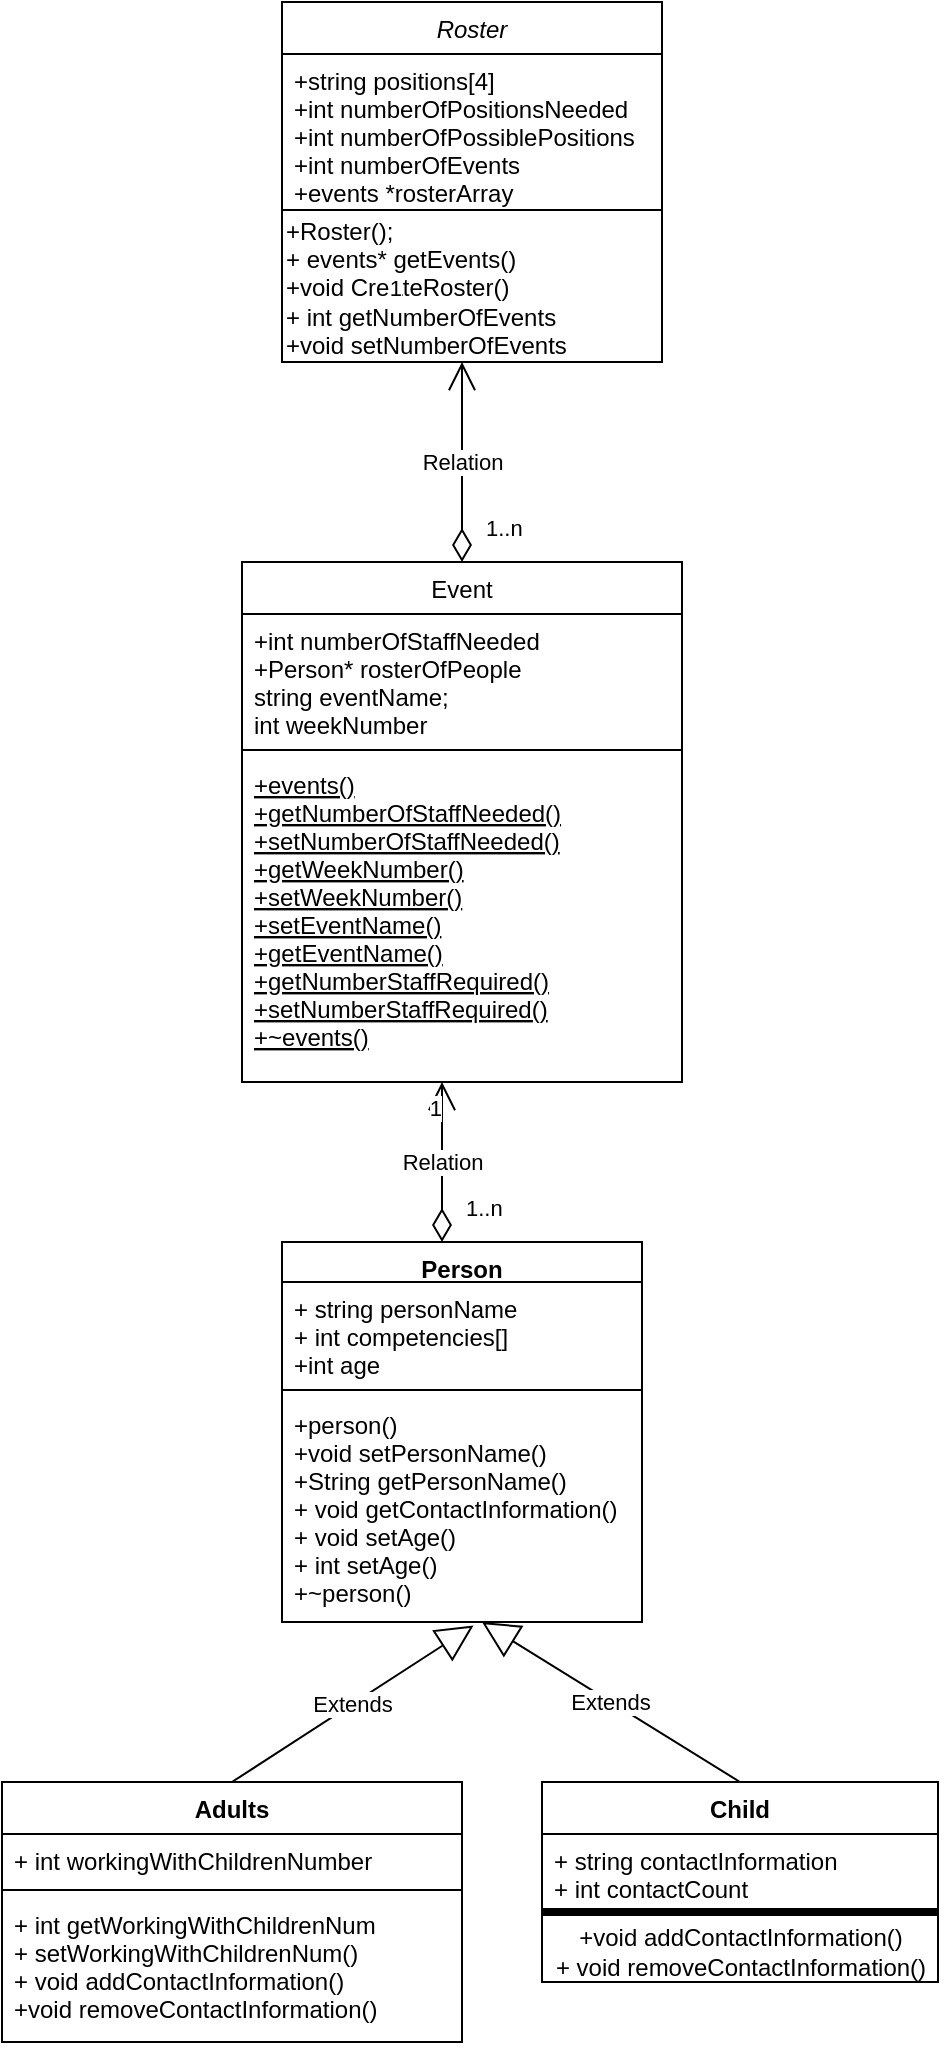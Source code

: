 <mxfile>
    <diagram id="C5RBs43oDa-KdzZeNtuy" name="Page-1">
        <mxGraphModel dx="1060" dy="272" grid="1" gridSize="10" guides="1" tooltips="1" connect="1" arrows="1" fold="1" page="1" pageScale="1" pageWidth="827" pageHeight="1169" math="0" shadow="0">
            <root>
                <mxCell id="WIyWlLk6GJQsqaUBKTNV-0"/>
                <mxCell id="WIyWlLk6GJQsqaUBKTNV-1" parent="WIyWlLk6GJQsqaUBKTNV-0"/>
                <mxCell id="zkfFHV4jXpPFQw0GAbJ--0" value="Roster" style="swimlane;fontStyle=2;align=center;verticalAlign=top;childLayout=stackLayout;horizontal=1;startSize=26;horizontalStack=0;resizeParent=1;resizeLast=0;collapsible=1;marginBottom=0;rounded=0;shadow=0;strokeWidth=1;" parent="WIyWlLk6GJQsqaUBKTNV-1" vertex="1">
                    <mxGeometry x="210" y="20" width="190" height="180" as="geometry">
                        <mxRectangle x="230" y="140" width="160" height="26" as="alternateBounds"/>
                    </mxGeometry>
                </mxCell>
                <mxCell id="1" value="+string positions[4]&#10;+int numberOfPositionsNeeded&#10;+int numberOfPossiblePositions&#10;+int numberOfEvents&#10;+events *rosterArray" style="text;align=left;verticalAlign=top;spacingLeft=4;spacingRight=4;overflow=hidden;rotatable=0;points=[[0,0.5],[1,0.5]];portConstraint=eastwest;" parent="zkfFHV4jXpPFQw0GAbJ--0" vertex="1">
                    <mxGeometry y="26" width="190" height="74" as="geometry"/>
                </mxCell>
                <mxCell id="zkfFHV4jXpPFQw0GAbJ--4" value="" style="line;html=1;strokeWidth=1;align=left;verticalAlign=middle;spacingTop=-1;spacingLeft=3;spacingRight=3;rotatable=0;labelPosition=right;points=[];portConstraint=eastwest;" parent="zkfFHV4jXpPFQw0GAbJ--0" vertex="1">
                    <mxGeometry y="100" width="190" height="8" as="geometry"/>
                </mxCell>
                <mxCell id="PKsJKQqPV7YX6nOiL1vu-18" value="+Roster();&lt;br&gt;+ events* getEvents()&lt;br&gt;+void CreateRoster()&lt;br&gt;+ int getNumberOfEvents&lt;br&gt;+void setNumberOfEvents" style="text;html=1;align=left;verticalAlign=middle;resizable=0;points=[];autosize=1;strokeColor=none;fillColor=none;" parent="zkfFHV4jXpPFQw0GAbJ--0" vertex="1">
                    <mxGeometry y="108" width="190" height="70" as="geometry"/>
                </mxCell>
                <mxCell id="zkfFHV4jXpPFQw0GAbJ--6" value="Event" style="swimlane;fontStyle=0;align=center;verticalAlign=top;childLayout=stackLayout;horizontal=1;startSize=26;horizontalStack=0;resizeParent=1;resizeLast=0;collapsible=1;marginBottom=0;rounded=0;shadow=0;strokeWidth=1;" parent="WIyWlLk6GJQsqaUBKTNV-1" vertex="1">
                    <mxGeometry x="190" y="300" width="220" height="260" as="geometry">
                        <mxRectangle x="130" y="380" width="160" height="26" as="alternateBounds"/>
                    </mxGeometry>
                </mxCell>
                <mxCell id="zkfFHV4jXpPFQw0GAbJ--7" value="+int numberOfStaffNeeded&#10;+Person* rosterOfPeople&#10;string eventName;&#10;int weekNumber" style="text;align=left;verticalAlign=top;spacingLeft=4;spacingRight=4;overflow=hidden;rotatable=0;points=[[0,0.5],[1,0.5]];portConstraint=eastwest;" parent="zkfFHV4jXpPFQw0GAbJ--6" vertex="1">
                    <mxGeometry y="26" width="220" height="64" as="geometry"/>
                </mxCell>
                <mxCell id="zkfFHV4jXpPFQw0GAbJ--9" value="" style="line;html=1;strokeWidth=1;align=left;verticalAlign=middle;spacingTop=-1;spacingLeft=3;spacingRight=3;rotatable=0;labelPosition=right;points=[];portConstraint=eastwest;" parent="zkfFHV4jXpPFQw0GAbJ--6" vertex="1">
                    <mxGeometry y="90" width="220" height="8" as="geometry"/>
                </mxCell>
                <mxCell id="zkfFHV4jXpPFQw0GAbJ--10" value="+events()&#10;+getNumberOfStaffNeeded()&#10;+setNumberOfStaffNeeded()&#10;+getWeekNumber()&#10;+setWeekNumber()&#10;+setEventName()&#10;+getEventName()&#10;+getNumberStaffRequired()&#10;+setNumberStaffRequired()&#10;+~events()&#10;&#10;" style="text;align=left;verticalAlign=top;spacingLeft=4;spacingRight=4;overflow=hidden;rotatable=0;points=[[0,0.5],[1,0.5]];portConstraint=eastwest;fontStyle=4" parent="zkfFHV4jXpPFQw0GAbJ--6" vertex="1">
                    <mxGeometry y="98" width="220" height="160" as="geometry"/>
                </mxCell>
                <mxCell id="PKsJKQqPV7YX6nOiL1vu-0" value="Person" style="swimlane;fontStyle=1;align=center;verticalAlign=top;childLayout=stackLayout;horizontal=1;startSize=20;horizontalStack=0;resizeParent=1;resizeParentMax=0;resizeLast=0;collapsible=1;marginBottom=0;" parent="WIyWlLk6GJQsqaUBKTNV-1" vertex="1">
                    <mxGeometry x="210" y="640" width="180" height="190" as="geometry"/>
                </mxCell>
                <mxCell id="PKsJKQqPV7YX6nOiL1vu-1" value="+ string personName&#10;+ int competencies[]&#10;+int age&#10;" style="text;strokeColor=none;fillColor=none;align=left;verticalAlign=top;spacingLeft=4;spacingRight=4;overflow=hidden;rotatable=0;points=[[0,0.5],[1,0.5]];portConstraint=eastwest;" parent="PKsJKQqPV7YX6nOiL1vu-0" vertex="1">
                    <mxGeometry y="20" width="180" height="50" as="geometry"/>
                </mxCell>
                <mxCell id="PKsJKQqPV7YX6nOiL1vu-2" value="" style="line;strokeWidth=1;fillColor=none;align=left;verticalAlign=middle;spacingTop=-1;spacingLeft=3;spacingRight=3;rotatable=0;labelPosition=right;points=[];portConstraint=eastwest;" parent="PKsJKQqPV7YX6nOiL1vu-0" vertex="1">
                    <mxGeometry y="70" width="180" height="8" as="geometry"/>
                </mxCell>
                <mxCell id="PKsJKQqPV7YX6nOiL1vu-3" value="+person()&#10;+void setPersonName()&#10;+String getPersonName()&#10;+ void getContactInformation()&#10;+ void setAge()&#10;+ int setAge()&#10;+~person()&#10;&#10;" style="text;strokeColor=none;fillColor=none;align=left;verticalAlign=top;spacingLeft=4;spacingRight=4;overflow=hidden;rotatable=0;points=[[0,0.5],[1,0.5]];portConstraint=eastwest;" parent="PKsJKQqPV7YX6nOiL1vu-0" vertex="1">
                    <mxGeometry y="78" width="180" height="112" as="geometry"/>
                </mxCell>
                <mxCell id="PKsJKQqPV7YX6nOiL1vu-4" value="Child" style="swimlane;fontStyle=1;align=center;verticalAlign=top;childLayout=stackLayout;horizontal=1;startSize=26;horizontalStack=0;resizeParent=1;resizeParentMax=0;resizeLast=0;collapsible=1;marginBottom=0;" parent="WIyWlLk6GJQsqaUBKTNV-1" vertex="1">
                    <mxGeometry x="340" y="910" width="198" height="100" as="geometry"/>
                </mxCell>
                <mxCell id="PKsJKQqPV7YX6nOiL1vu-5" value="+ string contactInformation&#10;+ int contactCount" style="text;strokeColor=none;fillColor=none;align=left;verticalAlign=top;spacingLeft=4;spacingRight=4;overflow=hidden;rotatable=0;points=[[0,0.5],[1,0.5]];portConstraint=eastwest;" parent="PKsJKQqPV7YX6nOiL1vu-4" vertex="1">
                    <mxGeometry y="26" width="198" height="34" as="geometry"/>
                </mxCell>
                <mxCell id="4" value="" style="line;strokeWidth=4;html=1;perimeter=backbonePerimeter;points=[];outlineConnect=0;" parent="PKsJKQqPV7YX6nOiL1vu-4" vertex="1">
                    <mxGeometry y="60" width="198" height="10" as="geometry"/>
                </mxCell>
                <mxCell id="3" value="+void addContactInformation()&lt;br&gt;+ void removeContactInformation()" style="text;html=1;align=center;verticalAlign=middle;resizable=0;points=[];autosize=1;strokeColor=none;" parent="PKsJKQqPV7YX6nOiL1vu-4" vertex="1">
                    <mxGeometry y="70" width="198" height="30" as="geometry"/>
                </mxCell>
                <mxCell id="PKsJKQqPV7YX6nOiL1vu-8" value="Adults" style="swimlane;fontStyle=1;align=center;verticalAlign=top;childLayout=stackLayout;horizontal=1;startSize=26;horizontalStack=0;resizeParent=1;resizeParentMax=0;resizeLast=0;collapsible=1;marginBottom=0;" parent="WIyWlLk6GJQsqaUBKTNV-1" vertex="1">
                    <mxGeometry x="70" y="910" width="230" height="130" as="geometry"/>
                </mxCell>
                <mxCell id="ljBFtL3j8um4c9siC0ev-3" value="+ int workingWithChildrenNumber" style="text;strokeColor=none;fillColor=none;align=left;verticalAlign=top;spacingLeft=4;spacingRight=4;overflow=hidden;rotatable=0;points=[[0,0.5],[1,0.5]];portConstraint=eastwest;" parent="PKsJKQqPV7YX6nOiL1vu-8" vertex="1">
                    <mxGeometry y="26" width="230" height="24" as="geometry"/>
                </mxCell>
                <mxCell id="PKsJKQqPV7YX6nOiL1vu-10" value="" style="line;strokeWidth=1;fillColor=none;align=left;verticalAlign=middle;spacingTop=-1;spacingLeft=3;spacingRight=3;rotatable=0;labelPosition=right;points=[];portConstraint=eastwest;" parent="PKsJKQqPV7YX6nOiL1vu-8" vertex="1">
                    <mxGeometry y="50" width="230" height="8" as="geometry"/>
                </mxCell>
                <mxCell id="ljBFtL3j8um4c9siC0ev-7" value="+ int getWorkingWithChildrenNum&#10;+ setWorkingWithChildrenNum()&#10;+ void addContactInformation()&#10;+void removeContactInformation()" style="text;strokeColor=none;fillColor=none;align=left;verticalAlign=top;spacingLeft=4;spacingRight=4;overflow=hidden;rotatable=0;points=[[0,0.5],[1,0.5]];portConstraint=eastwest;" parent="PKsJKQqPV7YX6nOiL1vu-8" vertex="1">
                    <mxGeometry y="58" width="230" height="72" as="geometry"/>
                </mxCell>
                <mxCell id="PKsJKQqPV7YX6nOiL1vu-16" value="Extends" style="endArrow=block;endSize=16;endFill=0;html=1;exitX=0.5;exitY=0;exitDx=0;exitDy=0;" parent="WIyWlLk6GJQsqaUBKTNV-1" source="PKsJKQqPV7YX6nOiL1vu-4" edge="1">
                    <mxGeometry width="160" relative="1" as="geometry">
                        <mxPoint x="250" y="620" as="sourcePoint"/>
                        <mxPoint x="310" y="830" as="targetPoint"/>
                    </mxGeometry>
                </mxCell>
                <mxCell id="PKsJKQqPV7YX6nOiL1vu-17" value="Extends" style="endArrow=block;endSize=16;endFill=0;html=1;exitX=0.5;exitY=0;exitDx=0;exitDy=0;entryX=0.532;entryY=1.016;entryDx=0;entryDy=0;entryPerimeter=0;" parent="WIyWlLk6GJQsqaUBKTNV-1" source="PKsJKQqPV7YX6nOiL1vu-8" target="PKsJKQqPV7YX6nOiL1vu-3" edge="1">
                    <mxGeometry width="160" relative="1" as="geometry">
                        <mxPoint x="470" y="840" as="sourcePoint"/>
                        <mxPoint x="310" y="910" as="targetPoint"/>
                        <Array as="points"/>
                    </mxGeometry>
                </mxCell>
                <mxCell id="7" value="Relation" style="endArrow=open;html=1;endSize=12;startArrow=diamondThin;startSize=14;startFill=0;edgeStyle=orthogonalEdgeStyle;entryX=0.5;entryY=1;entryDx=0;entryDy=0;exitX=0.5;exitY=0;exitDx=0;exitDy=0;" parent="WIyWlLk6GJQsqaUBKTNV-1" edge="1">
                    <mxGeometry relative="1" as="geometry">
                        <mxPoint x="290" y="640" as="sourcePoint"/>
                        <mxPoint x="290" y="560" as="targetPoint"/>
                    </mxGeometry>
                </mxCell>
                <mxCell id="8" value="1..n" style="edgeLabel;resizable=0;html=1;align=left;verticalAlign=top;" parent="7" connectable="0" vertex="1">
                    <mxGeometry x="-1" relative="1" as="geometry">
                        <mxPoint x="10" y="-30" as="offset"/>
                    </mxGeometry>
                </mxCell>
                <mxCell id="9" value="1" style="edgeLabel;resizable=0;html=1;align=right;verticalAlign=top;" parent="7" connectable="0" vertex="1">
                    <mxGeometry x="1" relative="1" as="geometry"/>
                </mxCell>
                <mxCell id="16" value="Relation" style="endArrow=open;html=1;endSize=12;startArrow=diamondThin;startSize=14;startFill=0;edgeStyle=orthogonalEdgeStyle;exitX=0.5;exitY=0;exitDx=0;exitDy=0;" parent="WIyWlLk6GJQsqaUBKTNV-1" source="zkfFHV4jXpPFQw0GAbJ--6" edge="1">
                    <mxGeometry relative="1" as="geometry">
                        <mxPoint x="300" y="290" as="sourcePoint"/>
                        <mxPoint x="300" y="200" as="targetPoint"/>
                        <Array as="points">
                            <mxPoint x="300" y="270"/>
                            <mxPoint x="300" y="270"/>
                        </Array>
                    </mxGeometry>
                </mxCell>
                <mxCell id="17" value="1..n" style="edgeLabel;resizable=0;html=1;align=left;verticalAlign=top;" parent="16" connectable="0" vertex="1">
                    <mxGeometry x="-1" relative="1" as="geometry">
                        <mxPoint x="10" y="-30" as="offset"/>
                    </mxGeometry>
                </mxCell>
                <mxCell id="18" value="1" style="edgeLabel;resizable=0;html=1;align=right;verticalAlign=top;" parent="16" connectable="0" vertex="1">
                    <mxGeometry x="1" relative="1" as="geometry">
                        <mxPoint x="-30" y="-50" as="offset"/>
                    </mxGeometry>
                </mxCell>
            </root>
        </mxGraphModel>
    </diagram>
</mxfile>